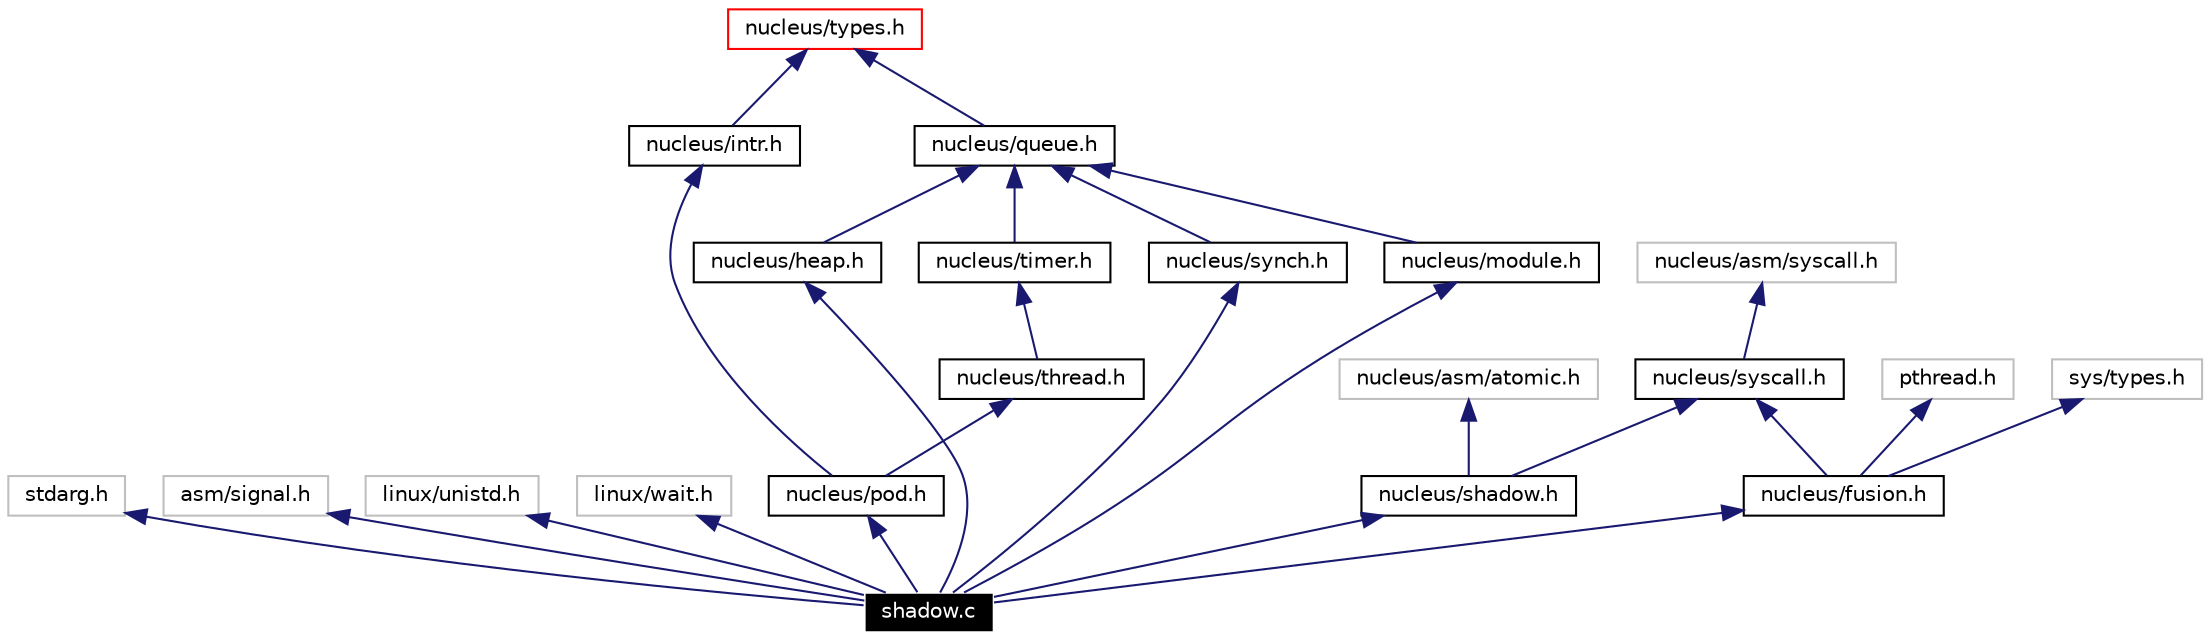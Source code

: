 digraph G
{
  edge [fontname="Helvetica",fontsize=10,labelfontname="Helvetica",labelfontsize=10];
  node [fontname="Helvetica",fontsize=10,shape=record];
  Node1 [label="shadow.c",height=0.2,width=0.4,color="white", fillcolor="black", style="filled" fontcolor="white"];
  Node2 -> Node1 [dir=back,color="midnightblue",fontsize=10,style="solid",fontname="Helvetica"];
  Node2 [label="stdarg.h",height=0.2,width=0.4,color="grey75"];
  Node3 -> Node1 [dir=back,color="midnightblue",fontsize=10,style="solid",fontname="Helvetica"];
  Node3 [label="asm/signal.h",height=0.2,width=0.4,color="grey75"];
  Node4 -> Node1 [dir=back,color="midnightblue",fontsize=10,style="solid",fontname="Helvetica"];
  Node4 [label="linux/unistd.h",height=0.2,width=0.4,color="grey75"];
  Node5 -> Node1 [dir=back,color="midnightblue",fontsize=10,style="solid",fontname="Helvetica"];
  Node5 [label="linux/wait.h",height=0.2,width=0.4,color="grey75"];
  Node6 -> Node1 [dir=back,color="midnightblue",fontsize=10,style="solid",fontname="Helvetica"];
  Node6 [label="nucleus/pod.h",height=0.2,width=0.4,color="black",URL="$pod_8h.html"];
  Node7 -> Node6 [dir=back,color="midnightblue",fontsize=10,style="solid",fontname="Helvetica"];
  Node7 [label="nucleus/thread.h",height=0.2,width=0.4,color="black",URL="$thread_8h-source.html"];
  Node8 -> Node7 [dir=back,color="midnightblue",fontsize=10,style="solid",fontname="Helvetica"];
  Node8 [label="nucleus/timer.h",height=0.2,width=0.4,color="black",URL="$include_2nucleus_2timer_8h-source.html"];
  Node9 -> Node8 [dir=back,color="midnightblue",fontsize=10,style="solid",fontname="Helvetica"];
  Node9 [label="nucleus/queue.h",height=0.2,width=0.4,color="black",URL="$include_2nucleus_2queue_8h-source.html"];
  Node10 -> Node9 [dir=back,color="midnightblue",fontsize=10,style="solid",fontname="Helvetica"];
  Node10 [label="nucleus/types.h",height=0.2,width=0.4,color="red",URL="$include_2nucleus_2types_8h-source.html"];
  Node11 -> Node6 [dir=back,color="midnightblue",fontsize=10,style="solid",fontname="Helvetica"];
  Node11 [label="nucleus/intr.h",height=0.2,width=0.4,color="black",URL="$include_2nucleus_2intr_8h-source.html"];
  Node10 -> Node11 [dir=back,color="midnightblue",fontsize=10,style="solid",fontname="Helvetica"];
  Node12 -> Node1 [dir=back,color="midnightblue",fontsize=10,style="solid",fontname="Helvetica"];
  Node12 [label="nucleus/heap.h",height=0.2,width=0.4,color="black",URL="$include_2nucleus_2heap_8h-source.html"];
  Node9 -> Node12 [dir=back,color="midnightblue",fontsize=10,style="solid",fontname="Helvetica"];
  Node13 -> Node1 [dir=back,color="midnightblue",fontsize=10,style="solid",fontname="Helvetica"];
  Node13 [label="nucleus/synch.h",height=0.2,width=0.4,color="black",URL="$synch_8h-source.html"];
  Node9 -> Node13 [dir=back,color="midnightblue",fontsize=10,style="solid",fontname="Helvetica"];
  Node14 -> Node1 [dir=back,color="midnightblue",fontsize=10,style="solid",fontname="Helvetica"];
  Node14 [label="nucleus/module.h",height=0.2,width=0.4,color="black",URL="$module_8h-source.html"];
  Node9 -> Node14 [dir=back,color="midnightblue",fontsize=10,style="solid",fontname="Helvetica"];
  Node15 -> Node1 [dir=back,color="midnightblue",fontsize=10,style="solid",fontname="Helvetica"];
  Node15 [label="nucleus/shadow.h",height=0.2,width=0.4,color="black",URL="$shadow_8h-source.html"];
  Node16 -> Node15 [dir=back,color="midnightblue",fontsize=10,style="solid",fontname="Helvetica"];
  Node16 [label="nucleus/asm/atomic.h",height=0.2,width=0.4,color="grey75"];
  Node17 -> Node15 [dir=back,color="midnightblue",fontsize=10,style="solid",fontname="Helvetica"];
  Node17 [label="nucleus/syscall.h",height=0.2,width=0.4,color="black",URL="$include_2nucleus_2syscall_8h-source.html"];
  Node18 -> Node17 [dir=back,color="midnightblue",fontsize=10,style="solid",fontname="Helvetica"];
  Node18 [label="nucleus/asm/syscall.h",height=0.2,width=0.4,color="grey75"];
  Node19 -> Node1 [dir=back,color="midnightblue",fontsize=10,style="solid",fontname="Helvetica"];
  Node19 [label="nucleus/fusion.h",height=0.2,width=0.4,color="black",URL="$fusion_8h-source.html"];
  Node17 -> Node19 [dir=back,color="midnightblue",fontsize=10,style="solid",fontname="Helvetica"];
  Node20 -> Node19 [dir=back,color="midnightblue",fontsize=10,style="solid",fontname="Helvetica"];
  Node20 [label="sys/types.h",height=0.2,width=0.4,color="grey75"];
  Node21 -> Node19 [dir=back,color="midnightblue",fontsize=10,style="solid",fontname="Helvetica"];
  Node21 [label="pthread.h",height=0.2,width=0.4,color="grey75"];
}
